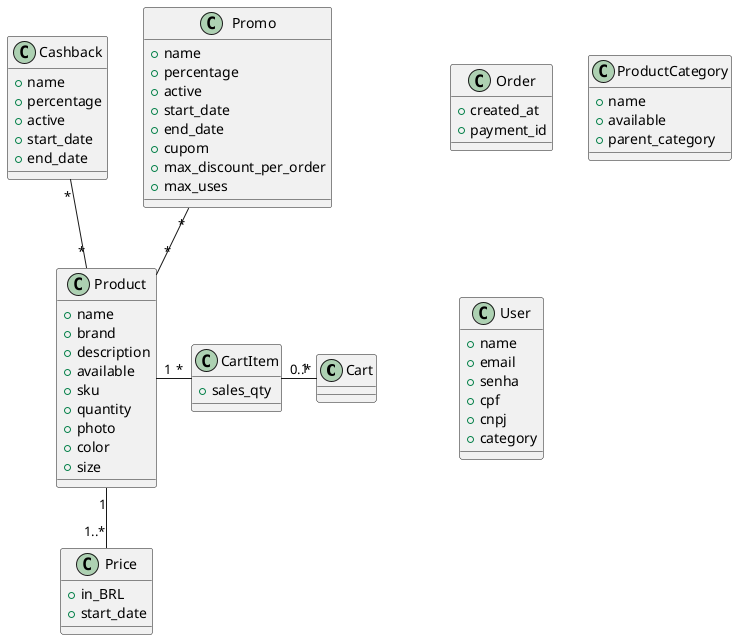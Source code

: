 ' no mac, option + D abre o desenho

@startuml "Ecommerce"

class Cart {
}
class CartItem {
  +sales_qty
}
class Cashback{
  +name
  +percentage
  +active
  +start_date
  +end_date
}
class Order {
  +created_at
  +payment_id
}
class Price{
  +in_BRL
  +start_date
}
class Product{
  +name
  +brand
  +description
  +available
  +sku
  +quantity
  +photo
  +color
  +size
}
class ProductCategory {
  +name
  +available
  +parent_category
}
class Promo {
  +name
  +percentage
  +active
  +start_date
  +end_date
  +cupom 
  ' cupom deve ter 8 digitos
  +max_discount_per_order
  +max_uses
}
class User {
  +name
  +email
  +senha
  +cpf
  +cnpj
  +category
}

Product "1"  -- "1..*" Price
' um preço pertence a apenas 1 produto
' um produto tem 1 ou vários preços (ao longo do tempo)

CartItem  "0..*" - "1" Cart
' um item de um carrinho está apenas em 1 carrinho
' um carrinho é composto de zero ou vários items

Product "1" - "*" CartItem
' um item de carrinho é vinculado apenas a um produto 
' um produto pode estar vinculado a vários itens de carrinho

Promo "*" -- "*" Product
' uma promoção está vinculada a 0 ou mais produtos
' um produto pode estar vinculado a 0 ou mais promoções

Cashback "*" -- "*" Product
' um cashback está vinculado a 0 ou mais produtos
' um produto pode estar vinculado a 0 ou mais cashbacks

@enduml